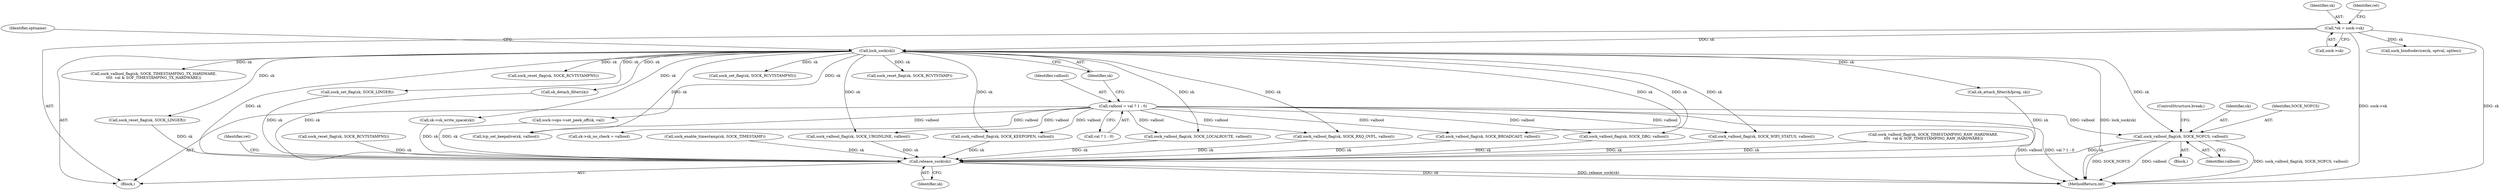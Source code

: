 digraph "0_linux_82981930125abfd39d7c8378a9cfdf5e1be2002b_0@pointer" {
"1000647" [label="(Call,sock_valbool_flag(sk, SOCK_NOFCS, valbool))"];
"1000159" [label="(Call,lock_sock(sk))"];
"1000115" [label="(Call,*sk = sock->sk)"];
"1000153" [label="(Call,valbool = val ? 1 : 0)"];
"1000658" [label="(Call,release_sock(sk))"];
"1000162" [label="(Identifier,optname)"];
"1000113" [label="(Block,)"];
"1000116" [label="(Identifier,sk)"];
"1000509" [label="(Call,sock_valbool_flag(sk, SOCK_TIMESTAMPING_RAW_HARDWARE,\n\t\t\t\t  val & SOF_TIMESTAMPING_RAW_HARDWARE))"];
"1000153" [label="(Call,valbool = val ? 1 : 0)"];
"1000399" [label="(Call,sock_set_flag(sk, SOCK_LINGER))"];
"1000159" [label="(Call,lock_sock(sk))"];
"1000176" [label="(Call,sock_valbool_flag(sk, SOCK_DBG, valbool))"];
"1000625" [label="(Call,sock_valbool_flag(sk, SOCK_WIFI_STATUS, valbool))"];
"1000651" [label="(ControlStructure,break;)"];
"1000466" [label="(Call,sock_valbool_flag(sk, SOCK_TIMESTAMPING_TX_HARDWARE,\n\t\t\t\t  val & SOF_TIMESTAMPING_TX_HARDWARE))"];
"1000235" [label="(Call,sk->sk_write_space(sk))"];
"1000163" [label="(Block,)"];
"1000661" [label="(Identifier,ret)"];
"1000154" [label="(Identifier,valbool)"];
"1000574" [label="(Call,sk_attach_filter(&fprog, sk))"];
"1000647" [label="(Call,sock_valbool_flag(sk, SOCK_NOFCS, valbool))"];
"1000619" [label="(Call,sock_valbool_flag(sk, SOCK_RXQ_OVFL, valbool))"];
"1000201" [label="(Call,sock_valbool_flag(sk, SOCK_LOCALROUTE, valbool))"];
"1000155" [label="(Call,val ? 1 : 0)"];
"1000433" [label="(Call,sock_reset_flag(sk, SOCK_RCVTSTAMPNS))"];
"1000367" [label="(Call,sock_reset_flag(sk, SOCK_LINGER))"];
"1000659" [label="(Identifier,sk)"];
"1000117" [label="(Call,sock->sk)"];
"1000308" [label="(Call,sk->sk_no_check = valbool)"];
"1000296" [label="(Call,sock_valbool_flag(sk, SOCK_KEEPOPEN, valbool))"];
"1000658" [label="(Call,release_sock(sk))"];
"1000648" [label="(Identifier,sk)"];
"1000207" [label="(Call,sock_valbool_flag(sk, SOCK_BROADCAST, valbool))"];
"1000451" [label="(Call,sock_reset_flag(sk, SOCK_RCVTSTAMPNS))"];
"1000650" [label="(Identifier,valbool)"];
"1000662" [label="(MethodReturn,int)"];
"1000160" [label="(Identifier,sk)"];
"1000125" [label="(Identifier,ret)"];
"1000293" [label="(Call,tcp_set_keepalive(sk, valbool))"];
"1000437" [label="(Call,sock_set_flag(sk, SOCK_RCVTSTAMPNS))"];
"1000582" [label="(Call,sk_detach_filter(sk))"];
"1000132" [label="(Call,sock_bindtodevice(sk, optval, optlen))"];
"1000302" [label="(Call,sock_valbool_flag(sk, SOCK_URGINLINE, valbool))"];
"1000115" [label="(Call,*sk = sock->sk)"];
"1000649" [label="(Identifier,SOCK_NOFCS)"];
"1000443" [label="(Call,sock_enable_timestamp(sk, SOCK_TIMESTAMP))"];
"1000448" [label="(Call,sock_reset_flag(sk, SOCK_RCVTSTAMP))"];
"1000637" [label="(Call,sock->ops->set_peek_off(sk, val))"];
"1000647" -> "1000163"  [label="AST: "];
"1000647" -> "1000650"  [label="CFG: "];
"1000648" -> "1000647"  [label="AST: "];
"1000649" -> "1000647"  [label="AST: "];
"1000650" -> "1000647"  [label="AST: "];
"1000651" -> "1000647"  [label="CFG: "];
"1000647" -> "1000662"  [label="DDG: valbool"];
"1000647" -> "1000662"  [label="DDG: sock_valbool_flag(sk, SOCK_NOFCS, valbool)"];
"1000647" -> "1000662"  [label="DDG: SOCK_NOFCS"];
"1000159" -> "1000647"  [label="DDG: sk"];
"1000153" -> "1000647"  [label="DDG: valbool"];
"1000647" -> "1000658"  [label="DDG: sk"];
"1000159" -> "1000113"  [label="AST: "];
"1000159" -> "1000160"  [label="CFG: "];
"1000160" -> "1000159"  [label="AST: "];
"1000162" -> "1000159"  [label="CFG: "];
"1000159" -> "1000662"  [label="DDG: lock_sock(sk)"];
"1000115" -> "1000159"  [label="DDG: sk"];
"1000159" -> "1000176"  [label="DDG: sk"];
"1000159" -> "1000201"  [label="DDG: sk"];
"1000159" -> "1000207"  [label="DDG: sk"];
"1000159" -> "1000235"  [label="DDG: sk"];
"1000159" -> "1000293"  [label="DDG: sk"];
"1000159" -> "1000296"  [label="DDG: sk"];
"1000159" -> "1000302"  [label="DDG: sk"];
"1000159" -> "1000367"  [label="DDG: sk"];
"1000159" -> "1000399"  [label="DDG: sk"];
"1000159" -> "1000433"  [label="DDG: sk"];
"1000159" -> "1000437"  [label="DDG: sk"];
"1000159" -> "1000448"  [label="DDG: sk"];
"1000159" -> "1000466"  [label="DDG: sk"];
"1000159" -> "1000574"  [label="DDG: sk"];
"1000159" -> "1000582"  [label="DDG: sk"];
"1000159" -> "1000619"  [label="DDG: sk"];
"1000159" -> "1000625"  [label="DDG: sk"];
"1000159" -> "1000637"  [label="DDG: sk"];
"1000159" -> "1000658"  [label="DDG: sk"];
"1000115" -> "1000113"  [label="AST: "];
"1000115" -> "1000117"  [label="CFG: "];
"1000116" -> "1000115"  [label="AST: "];
"1000117" -> "1000115"  [label="AST: "];
"1000125" -> "1000115"  [label="CFG: "];
"1000115" -> "1000662"  [label="DDG: sock->sk"];
"1000115" -> "1000662"  [label="DDG: sk"];
"1000115" -> "1000132"  [label="DDG: sk"];
"1000153" -> "1000113"  [label="AST: "];
"1000153" -> "1000155"  [label="CFG: "];
"1000154" -> "1000153"  [label="AST: "];
"1000155" -> "1000153"  [label="AST: "];
"1000160" -> "1000153"  [label="CFG: "];
"1000153" -> "1000662"  [label="DDG: val ? 1 : 0"];
"1000153" -> "1000662"  [label="DDG: valbool"];
"1000153" -> "1000176"  [label="DDG: valbool"];
"1000153" -> "1000201"  [label="DDG: valbool"];
"1000153" -> "1000207"  [label="DDG: valbool"];
"1000153" -> "1000293"  [label="DDG: valbool"];
"1000153" -> "1000296"  [label="DDG: valbool"];
"1000153" -> "1000302"  [label="DDG: valbool"];
"1000153" -> "1000308"  [label="DDG: valbool"];
"1000153" -> "1000619"  [label="DDG: valbool"];
"1000153" -> "1000625"  [label="DDG: valbool"];
"1000658" -> "1000113"  [label="AST: "];
"1000658" -> "1000659"  [label="CFG: "];
"1000659" -> "1000658"  [label="AST: "];
"1000661" -> "1000658"  [label="CFG: "];
"1000658" -> "1000662"  [label="DDG: release_sock(sk)"];
"1000658" -> "1000662"  [label="DDG: sk"];
"1000637" -> "1000658"  [label="DDG: sk"];
"1000574" -> "1000658"  [label="DDG: sk"];
"1000367" -> "1000658"  [label="DDG: sk"];
"1000451" -> "1000658"  [label="DDG: sk"];
"1000207" -> "1000658"  [label="DDG: sk"];
"1000399" -> "1000658"  [label="DDG: sk"];
"1000296" -> "1000658"  [label="DDG: sk"];
"1000176" -> "1000658"  [label="DDG: sk"];
"1000509" -> "1000658"  [label="DDG: sk"];
"1000201" -> "1000658"  [label="DDG: sk"];
"1000625" -> "1000658"  [label="DDG: sk"];
"1000235" -> "1000658"  [label="DDG: sk"];
"1000302" -> "1000658"  [label="DDG: sk"];
"1000582" -> "1000658"  [label="DDG: sk"];
"1000443" -> "1000658"  [label="DDG: sk"];
"1000619" -> "1000658"  [label="DDG: sk"];
}
